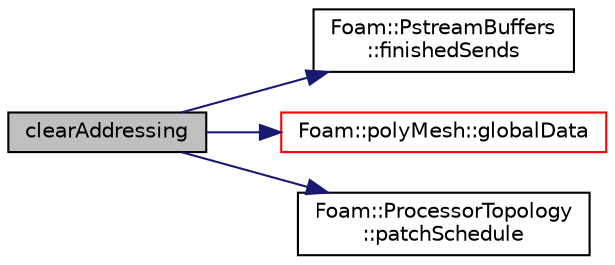digraph "clearAddressing"
{
  bgcolor="transparent";
  edge [fontname="Helvetica",fontsize="10",labelfontname="Helvetica",labelfontsize="10"];
  node [fontname="Helvetica",fontsize="10",shape=record];
  rankdir="LR";
  Node1 [label="clearAddressing",height=0.2,width=0.4,color="black", fillcolor="grey75", style="filled", fontcolor="black"];
  Node1 -> Node2 [color="midnightblue",fontsize="10",style="solid",fontname="Helvetica"];
  Node2 [label="Foam::PstreamBuffers\l::finishedSends",height=0.2,width=0.4,color="black",URL="$a02022.html#a9a9e71480e6b0d1b6d8ef3450eb576ce",tooltip="Mark all sends as having been done. This will start receives. "];
  Node1 -> Node3 [color="midnightblue",fontsize="10",style="solid",fontname="Helvetica"];
  Node3 [label="Foam::polyMesh::globalData",height=0.2,width=0.4,color="red",URL="$a01921.html#ad152d9d2d71b7bb6ab77c5ef580cb8ee",tooltip="Return parallel info. "];
  Node1 -> Node4 [color="midnightblue",fontsize="10",style="solid",fontname="Helvetica"];
  Node4 [label="Foam::ProcessorTopology\l::patchSchedule",height=0.2,width=0.4,color="black",URL="$a02002.html#a7ca66a7d14d7dd33205a8c09f3218f99",tooltip="Order in which the patches should be initialised/evaluated. "];
}
